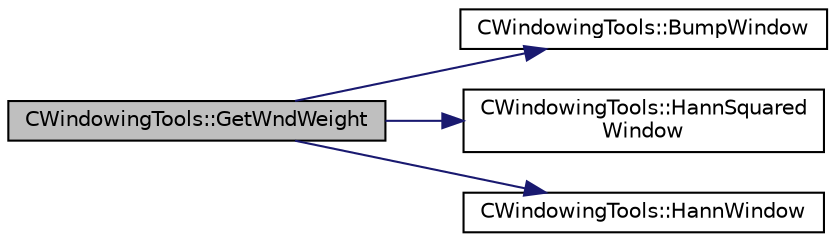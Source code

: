 digraph "CWindowingTools::GetWndWeight"
{
 // LATEX_PDF_SIZE
  edge [fontname="Helvetica",fontsize="10",labelfontname="Helvetica",labelfontsize="10"];
  node [fontname="Helvetica",fontsize="10",shape=record];
  rankdir="LR";
  Node1 [label="CWindowingTools::GetWndWeight",height=0.2,width=0.4,color="black", fillcolor="grey75", style="filled", fontcolor="black",tooltip="Returns the value of a windowing function given by windowId at time-step curTimeIter with given time-..."];
  Node1 -> Node2 [color="midnightblue",fontsize="10",style="solid",fontname="Helvetica"];
  Node2 [label="CWindowingTools::BumpWindow",height=0.2,width=0.4,color="black", fillcolor="white", style="filled",URL="$classCWindowingTools.html#a5149e1e6902b4fcb556a25321e527c0e",tooltip="Returns the value of the Bump-window function at time-step i with given end-time endTimeIter."];
  Node1 -> Node3 [color="midnightblue",fontsize="10",style="solid",fontname="Helvetica"];
  Node3 [label="CWindowingTools::HannSquared\lWindow",height=0.2,width=0.4,color="black", fillcolor="white", style="filled",URL="$classCWindowingTools.html#aca36cc5f9c9a06e49dd524af2a38f4cc",tooltip="Returns the value of the Hann-Square-window function at time-step i with given end-time endTimeIter."];
  Node1 -> Node4 [color="midnightblue",fontsize="10",style="solid",fontname="Helvetica"];
  Node4 [label="CWindowingTools::HannWindow",height=0.2,width=0.4,color="black", fillcolor="white", style="filled",URL="$classCWindowingTools.html#ae7749f0a71361b2e32b43a2a10a84037",tooltip="Returns the value of the Hann-window function at time-step curTimeIter with given end-time endTimeIte..."];
}
